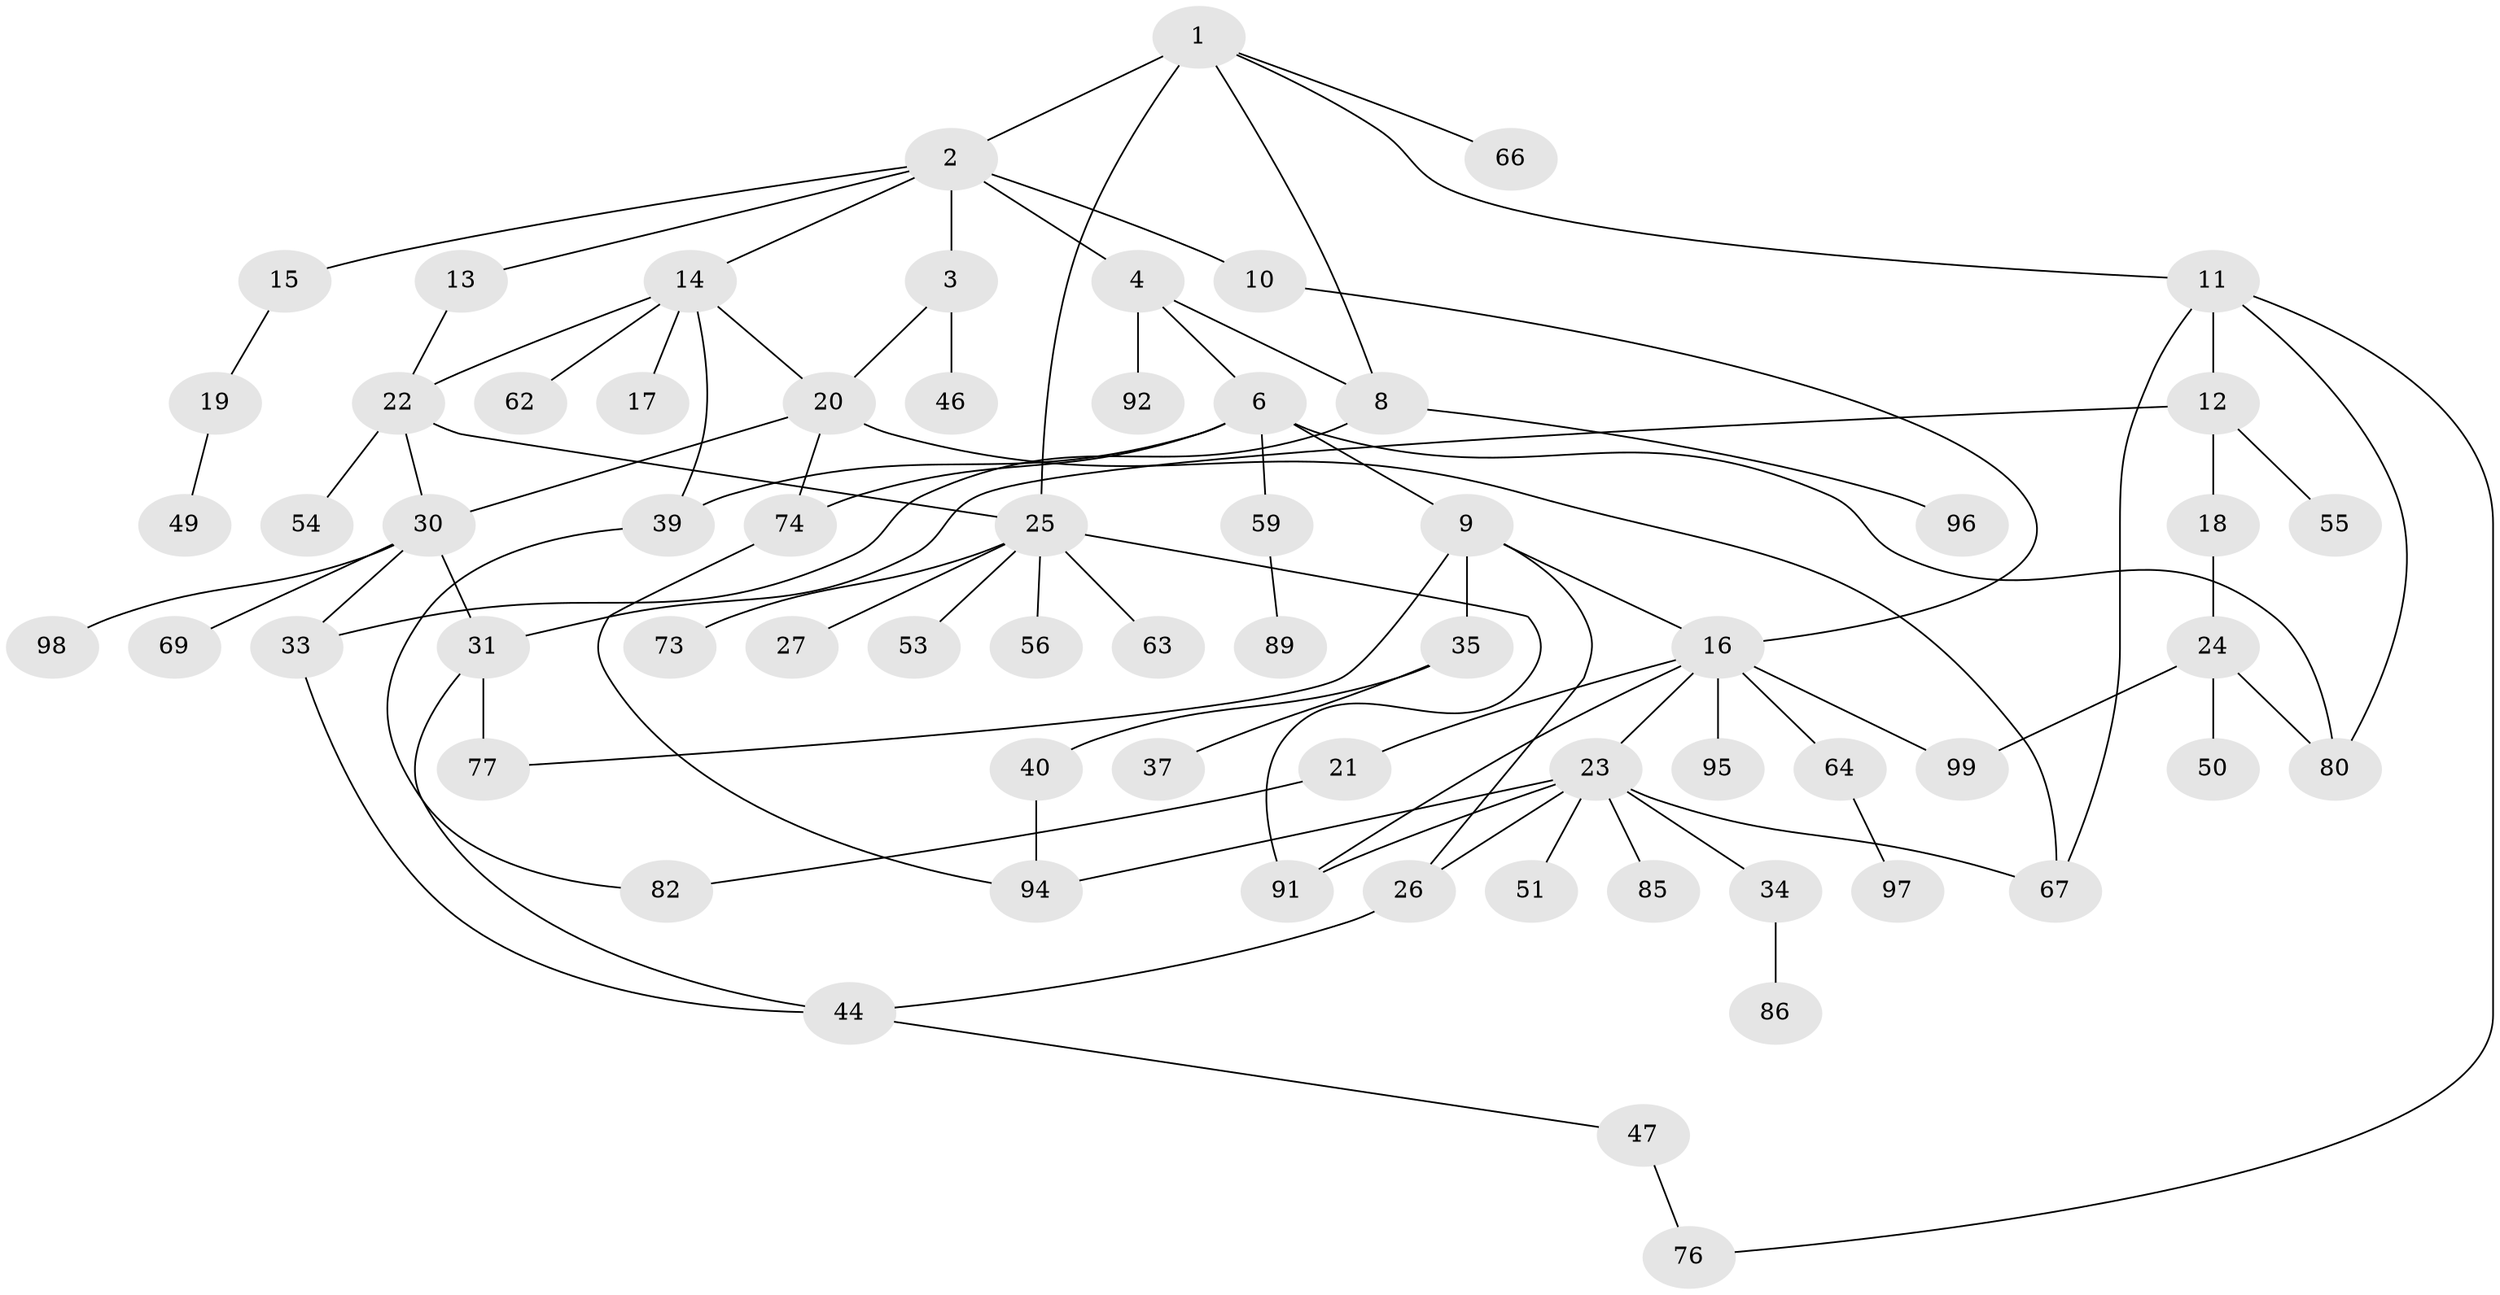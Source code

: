 // original degree distribution, {6: 0.05, 3: 0.17, 4: 0.12, 5: 0.05, 2: 0.29, 7: 0.01, 1: 0.31}
// Generated by graph-tools (version 1.1) at 2025/38/02/21/25 10:38:51]
// undirected, 67 vertices, 91 edges
graph export_dot {
graph [start="1"]
  node [color=gray90,style=filled];
  1 [super="+71"];
  2 [super="+5"];
  3 [super="+29"];
  4 [super="+32"];
  6 [super="+7"];
  8 [super="+43"];
  9 [super="+61"];
  10 [super="+48"];
  11 [super="+72"];
  12 [super="+87"];
  13;
  14;
  15;
  16 [super="+79"];
  17 [super="+75"];
  18;
  19;
  20 [super="+60"];
  21 [super="+45"];
  22 [super="+38"];
  23 [super="+52"];
  24 [super="+28"];
  25 [super="+36"];
  26 [super="+42"];
  27;
  30 [super="+57"];
  31 [super="+41"];
  33;
  34;
  35 [super="+68"];
  37;
  39 [super="+58"];
  40;
  44 [super="+65"];
  46;
  47;
  49;
  50;
  51;
  53;
  54;
  55;
  56 [super="+70"];
  59 [super="+78"];
  62;
  63;
  64;
  66;
  67 [super="+93"];
  69;
  73 [super="+84"];
  74 [super="+100"];
  76 [super="+88"];
  77 [super="+90"];
  80 [super="+81"];
  82 [super="+83"];
  85;
  86;
  89;
  91;
  92;
  94;
  95;
  96;
  97;
  98;
  99;
  1 -- 2 [weight=2];
  1 -- 11;
  1 -- 66;
  1 -- 8;
  1 -- 25;
  2 -- 3;
  2 -- 4;
  2 -- 10;
  2 -- 14;
  2 -- 13;
  2 -- 15;
  3 -- 20;
  3 -- 46;
  4 -- 6;
  4 -- 8;
  4 -- 92;
  6 -- 74;
  6 -- 39;
  6 -- 80;
  6 -- 9;
  6 -- 59;
  8 -- 33;
  8 -- 96;
  9 -- 26;
  9 -- 35;
  9 -- 77;
  9 -- 16;
  10 -- 16;
  11 -- 12;
  11 -- 80;
  11 -- 76;
  11 -- 67;
  12 -- 18;
  12 -- 31;
  12 -- 55;
  13 -- 22;
  14 -- 17;
  14 -- 22;
  14 -- 39;
  14 -- 62;
  14 -- 20;
  15 -- 19;
  16 -- 21;
  16 -- 23;
  16 -- 64;
  16 -- 91;
  16 -- 99;
  16 -- 95;
  18 -- 24;
  19 -- 49;
  20 -- 30;
  20 -- 74;
  20 -- 67;
  21 -- 82;
  22 -- 25;
  22 -- 54;
  22 -- 30;
  23 -- 34;
  23 -- 51;
  23 -- 91;
  23 -- 67;
  23 -- 85;
  23 -- 94;
  23 -- 26;
  24 -- 50;
  24 -- 99;
  24 -- 80;
  25 -- 27;
  25 -- 63;
  25 -- 73;
  25 -- 53;
  25 -- 56;
  25 -- 91;
  26 -- 44;
  30 -- 33;
  30 -- 98;
  30 -- 69;
  30 -- 31;
  31 -- 44;
  31 -- 77;
  33 -- 44;
  34 -- 86;
  35 -- 37;
  35 -- 40;
  39 -- 82;
  40 -- 94;
  44 -- 47;
  47 -- 76;
  59 -- 89;
  64 -- 97;
  74 -- 94;
}
